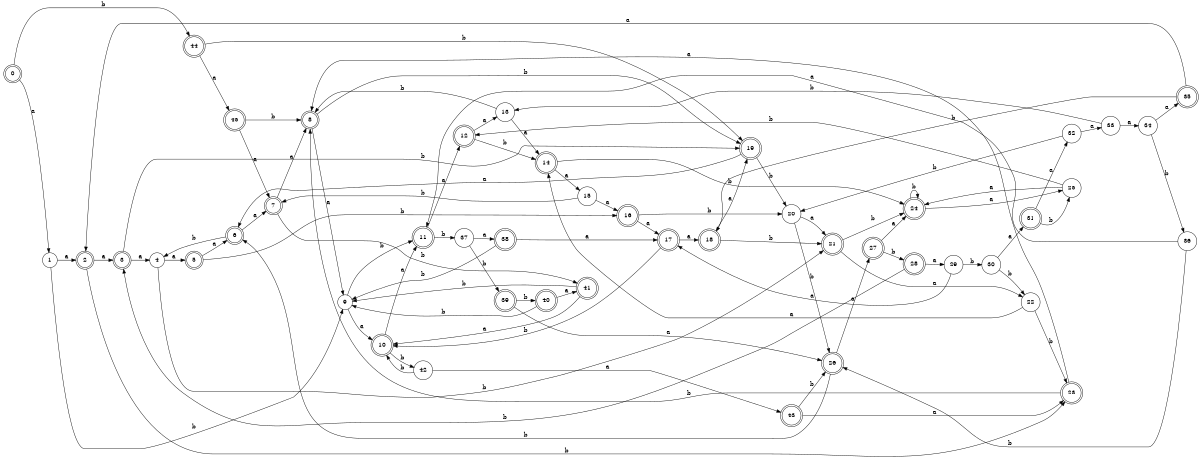 digraph n37_5 {
__start0 [label="" shape="none"];

rankdir=LR;
size="8,5";

s0 [style="rounded,filled", color="black", fillcolor="white" shape="doublecircle", label="0"];
s1 [style="filled", color="black", fillcolor="white" shape="circle", label="1"];
s2 [style="rounded,filled", color="black", fillcolor="white" shape="doublecircle", label="2"];
s3 [style="rounded,filled", color="black", fillcolor="white" shape="doublecircle", label="3"];
s4 [style="filled", color="black", fillcolor="white" shape="circle", label="4"];
s5 [style="rounded,filled", color="black", fillcolor="white" shape="doublecircle", label="5"];
s6 [style="rounded,filled", color="black", fillcolor="white" shape="doublecircle", label="6"];
s7 [style="rounded,filled", color="black", fillcolor="white" shape="doublecircle", label="7"];
s8 [style="rounded,filled", color="black", fillcolor="white" shape="doublecircle", label="8"];
s9 [style="filled", color="black", fillcolor="white" shape="circle", label="9"];
s10 [style="rounded,filled", color="black", fillcolor="white" shape="doublecircle", label="10"];
s11 [style="rounded,filled", color="black", fillcolor="white" shape="doublecircle", label="11"];
s12 [style="rounded,filled", color="black", fillcolor="white" shape="doublecircle", label="12"];
s13 [style="filled", color="black", fillcolor="white" shape="circle", label="13"];
s14 [style="rounded,filled", color="black", fillcolor="white" shape="doublecircle", label="14"];
s15 [style="filled", color="black", fillcolor="white" shape="circle", label="15"];
s16 [style="rounded,filled", color="black", fillcolor="white" shape="doublecircle", label="16"];
s17 [style="rounded,filled", color="black", fillcolor="white" shape="doublecircle", label="17"];
s18 [style="rounded,filled", color="black", fillcolor="white" shape="doublecircle", label="18"];
s19 [style="rounded,filled", color="black", fillcolor="white" shape="doublecircle", label="19"];
s20 [style="filled", color="black", fillcolor="white" shape="circle", label="20"];
s21 [style="rounded,filled", color="black", fillcolor="white" shape="doublecircle", label="21"];
s22 [style="filled", color="black", fillcolor="white" shape="circle", label="22"];
s23 [style="rounded,filled", color="black", fillcolor="white" shape="doublecircle", label="23"];
s24 [style="rounded,filled", color="black", fillcolor="white" shape="doublecircle", label="24"];
s25 [style="filled", color="black", fillcolor="white" shape="circle", label="25"];
s26 [style="rounded,filled", color="black", fillcolor="white" shape="doublecircle", label="26"];
s27 [style="rounded,filled", color="black", fillcolor="white" shape="doublecircle", label="27"];
s28 [style="rounded,filled", color="black", fillcolor="white" shape="doublecircle", label="28"];
s29 [style="filled", color="black", fillcolor="white" shape="circle", label="29"];
s30 [style="filled", color="black", fillcolor="white" shape="circle", label="30"];
s31 [style="rounded,filled", color="black", fillcolor="white" shape="doublecircle", label="31"];
s32 [style="filled", color="black", fillcolor="white" shape="circle", label="32"];
s33 [style="filled", color="black", fillcolor="white" shape="circle", label="33"];
s34 [style="filled", color="black", fillcolor="white" shape="circle", label="34"];
s35 [style="rounded,filled", color="black", fillcolor="white" shape="doublecircle", label="35"];
s36 [style="filled", color="black", fillcolor="white" shape="circle", label="36"];
s37 [style="filled", color="black", fillcolor="white" shape="circle", label="37"];
s38 [style="rounded,filled", color="black", fillcolor="white" shape="doublecircle", label="38"];
s39 [style="rounded,filled", color="black", fillcolor="white" shape="doublecircle", label="39"];
s40 [style="rounded,filled", color="black", fillcolor="white" shape="doublecircle", label="40"];
s41 [style="rounded,filled", color="black", fillcolor="white" shape="doublecircle", label="41"];
s42 [style="filled", color="black", fillcolor="white" shape="circle", label="42"];
s43 [style="rounded,filled", color="black", fillcolor="white" shape="doublecircle", label="43"];
s44 [style="rounded,filled", color="black", fillcolor="white" shape="doublecircle", label="44"];
s45 [style="rounded,filled", color="black", fillcolor="white" shape="doublecircle", label="45"];
s0 -> s1 [label="a"];
s0 -> s44 [label="b"];
s1 -> s2 [label="a"];
s1 -> s9 [label="b"];
s2 -> s3 [label="a"];
s2 -> s23 [label="b"];
s3 -> s4 [label="a"];
s3 -> s19 [label="b"];
s4 -> s5 [label="a"];
s4 -> s21 [label="b"];
s5 -> s6 [label="a"];
s5 -> s16 [label="b"];
s6 -> s7 [label="a"];
s6 -> s4 [label="b"];
s7 -> s8 [label="a"];
s7 -> s41 [label="b"];
s8 -> s9 [label="a"];
s8 -> s19 [label="b"];
s9 -> s10 [label="a"];
s9 -> s11 [label="b"];
s10 -> s11 [label="a"];
s10 -> s42 [label="b"];
s11 -> s12 [label="a"];
s11 -> s37 [label="b"];
s12 -> s13 [label="a"];
s12 -> s14 [label="b"];
s13 -> s14 [label="a"];
s13 -> s8 [label="b"];
s14 -> s15 [label="a"];
s14 -> s24 [label="b"];
s15 -> s16 [label="a"];
s15 -> s7 [label="b"];
s16 -> s17 [label="a"];
s16 -> s20 [label="b"];
s17 -> s18 [label="a"];
s17 -> s10 [label="b"];
s18 -> s19 [label="a"];
s18 -> s21 [label="b"];
s19 -> s6 [label="a"];
s19 -> s20 [label="b"];
s20 -> s21 [label="a"];
s20 -> s26 [label="b"];
s21 -> s22 [label="a"];
s21 -> s24 [label="b"];
s22 -> s14 [label="a"];
s22 -> s23 [label="b"];
s23 -> s8 [label="a"];
s23 -> s8 [label="b"];
s24 -> s25 [label="a"];
s24 -> s24 [label="b"];
s25 -> s24 [label="a"];
s25 -> s12 [label="b"];
s26 -> s27 [label="a"];
s26 -> s6 [label="b"];
s27 -> s24 [label="a"];
s27 -> s28 [label="b"];
s28 -> s29 [label="a"];
s28 -> s3 [label="b"];
s29 -> s17 [label="a"];
s29 -> s30 [label="b"];
s30 -> s31 [label="a"];
s30 -> s22 [label="b"];
s31 -> s32 [label="a"];
s31 -> s25 [label="b"];
s32 -> s33 [label="a"];
s32 -> s20 [label="b"];
s33 -> s34 [label="a"];
s33 -> s13 [label="b"];
s34 -> s35 [label="a"];
s34 -> s36 [label="b"];
s35 -> s2 [label="a"];
s35 -> s18 [label="b"];
s36 -> s11 [label="a"];
s36 -> s26 [label="b"];
s37 -> s38 [label="a"];
s37 -> s39 [label="b"];
s38 -> s17 [label="a"];
s38 -> s9 [label="b"];
s39 -> s26 [label="a"];
s39 -> s40 [label="b"];
s40 -> s41 [label="a"];
s40 -> s9 [label="b"];
s41 -> s10 [label="a"];
s41 -> s9 [label="b"];
s42 -> s43 [label="a"];
s42 -> s10 [label="b"];
s43 -> s23 [label="a"];
s43 -> s26 [label="b"];
s44 -> s45 [label="a"];
s44 -> s19 [label="b"];
s45 -> s7 [label="a"];
s45 -> s8 [label="b"];

}